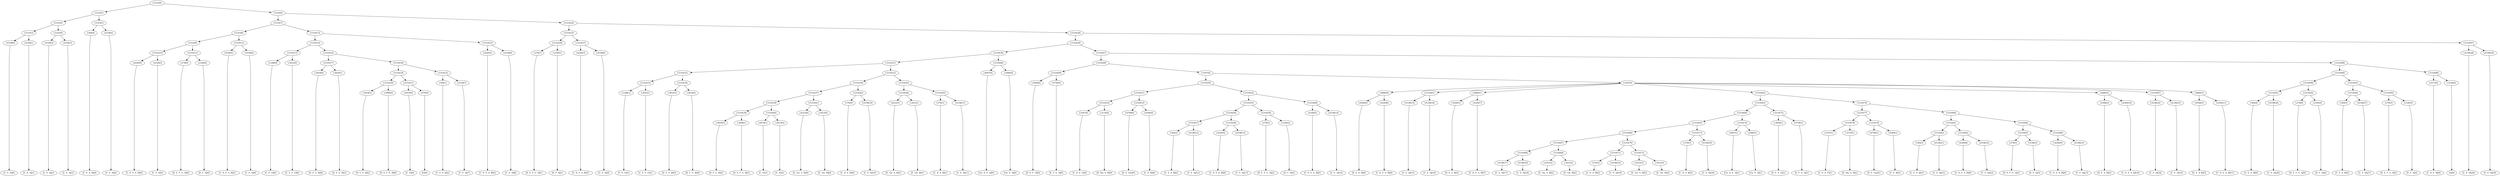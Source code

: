 digraph sample{
"L4338(0)"->"[C  E  A](0)"
"L4338(1)"->"[C  E  A](1)"
"L5310(3)"->"L4338(0)"
"L5310(3)"->"L4338(1)"
"L4338(2)"->"[C  E  A](2)"
"L4338(3)"->"[C  E  A](3)"
"L5310(4)"->"L4338(2)"
"L5310(4)"->"L4338(3)"
"L5310(2)"->"L5310(3)"
"L5310(2)"->"L5310(4)"
"L564(0)"->"[C  E  A  B](0)"
"L4338(4)"->"[C  E  A](4)"
"L5310(5)"->"L564(0)"
"L5310(5)"->"L4338(4)"
"L5310(1)"->"L5310(2)"
"L5310(1)"->"L5310(5)"
"L4240(0)"->"[C  D  E  A  B](0)"
"L4338(5)"->"[C  E  A](5)"
"L5310(10)"->"L4240(0)"
"L5310(10)"->"L4338(5)"
"L278(0)"->"[D  E  F  G  A](0)"
"L2340(0)"->"[D  F  A](0)"
"L5310(11)"->"L278(0)"
"L5310(11)"->"L2340(0)"
"L5310(9)"->"L5310(10)"
"L5310(9)"->"L5310(11)"
"L4240(1)"->"[C  D  E  A  B](1)"
"L4338(6)"->"[C  E  A](6)"
"L5310(12)"->"L4240(1)"
"L5310(12)"->"L4338(6)"
"L5310(8)"->"L5310(9)"
"L5310(8)"->"L5310(12)"
"L1286(0)"->"[C  E  G](0)"
"L3023(0)"->"[C  E  F  G](0)"
"L5310(15)"->"L1286(0)"
"L5310(15)"->"L3023(0)"
"L3818(0)"->"[D  F  G  B](0)"
"L3818(1)"->"[D  F  G  B](1)"
"L5310(17)"->"L3818(0)"
"L5310(17)"->"L3818(1)"
"L3818(2)"->"[D  F  G  B](2)"
"L3008(0)"->"[D  E  F  G  B](0)"
"L5310(20)"->"L3818(2)"
"L5310(20)"->"L3008(0)"
"L4419(0)"->"[C  E](0)"
"L676(0)"->"[E](0)"
"L5310(21)"->"L4419(0)"
"L5310(21)"->"L676(0)"
"L5310(19)"->"L5310(20)"
"L5310(19)"->"L5310(21)"
"L564(1)"->"[C  E  A  B](1)"
"L4338(7)"->"[C  E  A](7)"
"L5310(22)"->"L564(1)"
"L5310(22)"->"L4338(7)"
"L5310(18)"->"L5310(19)"
"L5310(18)"->"L5310(22)"
"L5310(16)"->"L5310(17)"
"L5310(16)"->"L5310(18)"
"L5310(14)"->"L5310(15)"
"L5310(14)"->"L5310(16)"
"L4240(2)"->"[C  D  E  A  B](2)"
"L4338(8)"->"[C  E  A](8)"
"L5310(23)"->"L4240(2)"
"L5310(23)"->"L4338(8)"
"L5310(13)"->"L5310(14)"
"L5310(13)"->"L5310(23)"
"L5310(7)"->"L5310(8)"
"L5310(7)"->"L5310(13)"
"L278(1)"->"[D  E  F  G  A](1)"
"L2340(1)"->"[D  F  A](1)"
"L5310(26)"->"L278(1)"
"L5310(26)"->"L2340(1)"
"L4240(3)"->"[C  D  E  A  B](3)"
"L4338(9)"->"[C  E  A](9)"
"L5310(27)"->"L4240(3)"
"L5310(27)"->"L4338(9)"
"L5310(25)"->"L5310(26)"
"L5310(25)"->"L5310(27)"
"L1286(1)"->"[C  E  G](1)"
"L3023(1)"->"[C  E  F  G](1)"
"L5310(33)"->"L1286(1)"
"L5310(33)"->"L3023(1)"
"L3818(3)"->"[D  F  G  B](3)"
"L3818(4)"->"[D  F  G  B](4)"
"L5310(34)"->"L3818(3)"
"L5310(34)"->"L3818(4)"
"L5310(32)"->"L5310(33)"
"L5310(32)"->"L5310(34)"
"L3818(5)"->"[D  F  G  B](5)"
"L3008(1)"->"[D  E  F  G  B](1)"
"L5310(39)"->"L3818(5)"
"L5310(39)"->"L3008(1)"
"L4419(1)"->"[C  E](1)"
"L4419(2)"->"[C  E](2)"
"L5310(40)"->"L4419(1)"
"L5310(40)"->"L4419(2)"
"L5310(38)"->"L5310(39)"
"L5310(38)"->"L5310(40)"
"L4252(0)"->"[E  Gis  A  B](0)"
"L3423(0)"->"[E  Gis  B](0)"
"L5310(41)"->"L4252(0)"
"L5310(41)"->"L3423(0)"
"L5310(37)"->"L5310(38)"
"L5310(37)"->"L5310(41)"
"L576(0)"->"[C  D  A  B](0)"
"L4338(10)"->"[C  E  A](10)"
"L5310(42)"->"L576(0)"
"L5310(42)"->"L4338(10)"
"L5310(36)"->"L5310(37)"
"L5310(36)"->"L5310(42)"
"L4252(1)"->"[E  Gis  A  B](1)"
"L3423(1)"->"[E  Gis  B](1)"
"L5310(44)"->"L4252(1)"
"L5310(44)"->"L3423(1)"
"L576(1)"->"[C  D  A  B](1)"
"L4338(11)"->"[C  E  A](11)"
"L5310(45)"->"L576(1)"
"L5310(45)"->"L4338(11)"
"L5310(43)"->"L5310(44)"
"L5310(43)"->"L5310(45)"
"L5310(35)"->"L5310(36)"
"L5310(35)"->"L5310(43)"
"L5310(31)"->"L5310(32)"
"L5310(31)"->"L5310(35)"
"L4067(0)"->"[Cis  D  E  A](0)"
"L2060(0)"->"[Cis  E  A](0)"
"L5310(46)"->"L4067(0)"
"L5310(46)"->"L2060(0)"
"L5310(30)"->"L5310(31)"
"L5310(30)"->"L5310(46)"
"L3858(0)"->"[D  E  F  G](0)"
"L4756(0)"->"[E  F  G  A](0)"
"L5310(49)"->"L3858(0)"
"L5310(49)"->"L4756(0)"
"L2307(0)"->"[C  D  E  F](0)"
"L3119(0)"->"[D  Dis  A  B](0)"
"L5310(52)"->"L2307(0)"
"L5310(52)"->"L3119(0)"
"L4799(0)"->"[D  E  Gis](0)"
"L4364(0)"->"[C  E  B](0)"
"L5310(53)"->"L4799(0)"
"L5310(53)"->"L4364(0)"
"L5310(51)"->"L5310(52)"
"L5310(51)"->"L5310(53)"
"L564(2)"->"[C  E  A  B](2)"
"L4338(12)"->"[C  E  A](12)"
"L5310(57)"->"L564(2)"
"L5310(57)"->"L4338(12)"
"L4240(4)"->"[C  D  E  A  B](4)"
"L4338(13)"->"[C  E  A](13)"
"L5310(58)"->"L4240(4)"
"L5310(58)"->"L4338(13)"
"L5310(56)"->"L5310(57)"
"L5310(56)"->"L5310(58)"
"L278(2)"->"[D  E  F  G  A](2)"
"L2340(2)"->"[D  F  A](2)"
"L5310(59)"->"L278(2)"
"L5310(59)"->"L2340(2)"
"L5310(55)"->"L5310(56)"
"L5310(55)"->"L5310(59)"
"L4240(5)"->"[C  D  E  A  B](5)"
"L4338(14)"->"[C  E  A](14)"
"L5310(60)"->"L4240(5)"
"L5310(60)"->"L4338(14)"
"L5310(54)"->"L5310(55)"
"L5310(54)"->"L5310(60)"
"L5310(50)"->"L5310(51)"
"L5310(50)"->"L5310(54)"
"L4566(0)"->"[D  E  A  B](0)"
"L4240(6)"->"[C  D  E  A  B](6)"
"L4880(0)"->"L4566(0)"
"L4880(0)"->"L4240(6)"
"L4338(15)"->"[C  E  A](15)"
"L4338(16)"->"[C  E  A](16)"
"L5310(61)"->"L4338(15)"
"L5310(61)"->"L4338(16)"
"L4566(1)"->"[D  E  A  B](1)"
"L4240(7)"->"[C  D  E  A  B](7)"
"L4880(1)"->"L4566(1)"
"L4880(1)"->"L4240(7)"
"L4338(17)"->"[C  E  A](17)"
"L4338(18)"->"[C  E  A](18)"
"L5310(68)"->"L4338(17)"
"L5310(68)"->"L4338(18)"
"L4252(2)"->"[E  Gis  A  B](2)"
"L3423(2)"->"[E  Gis  B](2)"
"L5310(69)"->"L4252(2)"
"L5310(69)"->"L3423(2)"
"L5310(67)"->"L5310(68)"
"L5310(67)"->"L5310(69)"
"L576(2)"->"[C  D  A  B](2)"
"L4338(19)"->"[C  E  A](19)"
"L5310(71)"->"L576(2)"
"L5310(71)"->"L4338(19)"
"L4252(3)"->"[E  Gis  A  B](3)"
"L3423(3)"->"[E  Gis  B](3)"
"L5310(72)"->"L4252(3)"
"L5310(72)"->"L3423(3)"
"L5310(70)"->"L5310(71)"
"L5310(70)"->"L5310(72)"
"L5310(66)"->"L5310(67)"
"L5310(66)"->"L5310(70)"
"L576(3)"->"[C  D  A  B](3)"
"L4338(20)"->"[C  E  A](20)"
"L5310(73)"->"L576(3)"
"L5310(73)"->"L4338(20)"
"L5310(65)"->"L5310(66)"
"L5310(65)"->"L5310(73)"
"L4067(1)"->"[Cis  D  E  A](1)"
"L2060(1)"->"[Cis  E  A](1)"
"L5310(74)"->"L4067(1)"
"L5310(74)"->"L2060(1)"
"L5310(64)"->"L5310(65)"
"L5310(64)"->"L5310(74)"
"L3858(1)"->"[D  E  F  G](1)"
"L4756(1)"->"[E  F  G  A](1)"
"L5310(75)"->"L3858(1)"
"L5310(75)"->"L4756(1)"
"L5310(63)"->"L5310(64)"
"L5310(63)"->"L5310(75)"
"L2307(1)"->"[C  D  E  F](1)"
"L3119(1)"->"[D  Dis  A  B](1)"
"L5310(78)"->"L2307(1)"
"L5310(78)"->"L3119(1)"
"L4799(1)"->"[D  E  Gis](1)"
"L4364(1)"->"[C  E  B](1)"
"L5310(79)"->"L4799(1)"
"L5310(79)"->"L4364(1)"
"L5310(77)"->"L5310(78)"
"L5310(77)"->"L5310(79)"
"L564(3)"->"[C  E  A  B](3)"
"L4338(21)"->"[C  E  A](21)"
"L5310(82)"->"L564(3)"
"L5310(82)"->"L4338(21)"
"L4240(8)"->"[C  D  E  A  B](8)"
"L4338(22)"->"[C  E  A](22)"
"L5310(83)"->"L4240(8)"
"L5310(83)"->"L4338(22)"
"L5310(81)"->"L5310(82)"
"L5310(81)"->"L5310(83)"
"L278(3)"->"[D  E  F  G  A](3)"
"L2340(3)"->"[D  F  A](3)"
"L5310(85)"->"L278(3)"
"L5310(85)"->"L2340(3)"
"L4240(9)"->"[C  D  E  A  B](9)"
"L4338(23)"->"[C  E  A](23)"
"L5310(86)"->"L4240(9)"
"L5310(86)"->"L4338(23)"
"L5310(84)"->"L5310(85)"
"L5310(84)"->"L5310(86)"
"L5310(80)"->"L5310(81)"
"L5310(80)"->"L5310(84)"
"L5310(76)"->"L5310(77)"
"L5310(76)"->"L5310(80)"
"L5310(62)"->"L5310(63)"
"L5310(62)"->"L5310(76)"
"L4566(2)"->"[D  E  A  B](2)"
"L4240(10)"->"[C  D  E  A  B](10)"
"L4880(2)"->"L4566(2)"
"L4880(2)"->"L4240(10)"
"L4338(24)"->"[C  E  A](24)"
"L4338(25)"->"[C  E  A](25)"
"L5310(87)"->"L4338(24)"
"L5310(87)"->"L4338(25)"
"L4566(3)"->"[D  E  A  B](3)"
"L4240(11)"->"[C  D  E  A  B](11)"
"L4880(3)"->"L4566(3)"
"L4880(3)"->"L4240(11)"
"L5287(0)"->"L4880(0)"
"L5287(0)"->"L5310(61)"
"L5287(0)"->"L4880(1)"
"L5287(0)"->"L5310(62)"
"L5287(0)"->"L4880(2)"
"L5287(0)"->"L5310(87)"
"L5287(0)"->"L4880(3)"
"L5307(0)"->"L5310(50)"
"L5307(0)"->"L5287(0)"
"L5310(48)"->"L5310(49)"
"L5310(48)"->"L5307(0)"
"L564(4)"->"[C  E  A  B](4)"
"L4338(26)"->"[C  E  A](26)"
"L5310(91)"->"L564(4)"
"L5310(91)"->"L4338(26)"
"L278(4)"->"[D  E  F  G  A](4)"
"L2340(4)"->"[D  F  A](4)"
"L5310(92)"->"L278(4)"
"L5310(92)"->"L2340(4)"
"L5310(90)"->"L5310(91)"
"L5310(90)"->"L5310(92)"
"L564(5)"->"[C  E  A  B](5)"
"L4338(27)"->"[C  E  A](27)"
"L5310(94)"->"L564(5)"
"L5310(94)"->"L4338(27)"
"L278(5)"->"[D  E  F  G  A](5)"
"L2340(5)"->"[D  F  A](5)"
"L5310(95)"->"L278(5)"
"L5310(95)"->"L2340(5)"
"L5310(93)"->"L5310(94)"
"L5310(93)"->"L5310(95)"
"L5310(89)"->"L5310(90)"
"L5310(89)"->"L5310(93)"
"L5273(0)"->"[C  D  E  B](0)"
"L3236(0)"->"[A](0)"
"L5310(96)"->"L5273(0)"
"L5310(96)"->"L3236(0)"
"L5310(88)"->"L5310(89)"
"L5310(88)"->"L5310(96)"
"L5310(47)"->"L5310(48)"
"L5310(47)"->"L5310(88)"
"L5310(29)"->"L5310(30)"
"L5310(29)"->"L5310(47)"
"L4338(28)"->"[C  E  A](28)"
"L4338(29)"->"[C  E  A](29)"
"L5310(97)"->"L4338(28)"
"L5310(97)"->"L4338(29)"
"L5310(28)"->"L5310(29)"
"L5310(28)"->"L5310(97)"
"L5310(24)"->"L5310(25)"
"L5310(24)"->"L5310(28)"
"L5310(6)"->"L5310(7)"
"L5310(6)"->"L5310(24)"
"L5310(0)"->"L5310(1)"
"L5310(0)"->"L5310(6)"
{rank = min; "L5310(0)"}
{rank = same; "L5310(1)"; "L5310(6)";}
{rank = same; "L5310(2)"; "L5310(5)"; "L5310(7)"; "L5310(24)";}
{rank = same; "L5310(3)"; "L5310(4)"; "L564(0)"; "L4338(4)"; "L5310(8)"; "L5310(13)"; "L5310(25)"; "L5310(28)";}
{rank = same; "L4338(0)"; "L4338(1)"; "L4338(2)"; "L4338(3)"; "L5310(9)"; "L5310(12)"; "L5310(14)"; "L5310(23)"; "L5310(26)"; "L5310(27)"; "L5310(29)"; "L5310(97)";}
{rank = same; "L5310(10)"; "L5310(11)"; "L4240(1)"; "L4338(6)"; "L5310(15)"; "L5310(16)"; "L4240(2)"; "L4338(8)"; "L278(1)"; "L2340(1)"; "L4240(3)"; "L4338(9)"; "L5310(30)"; "L5310(47)"; "L4338(28)"; "L4338(29)";}
{rank = same; "L4240(0)"; "L4338(5)"; "L278(0)"; "L2340(0)"; "L1286(0)"; "L3023(0)"; "L5310(17)"; "L5310(18)"; "L5310(31)"; "L5310(46)"; "L5310(48)"; "L5310(88)";}
{rank = same; "L3818(0)"; "L3818(1)"; "L5310(19)"; "L5310(22)"; "L5310(32)"; "L5310(35)"; "L4067(0)"; "L2060(0)"; "L5310(49)"; "L5307(0)"; "L5310(89)"; "L5310(96)";}
{rank = same; "L5310(20)"; "L5310(21)"; "L564(1)"; "L4338(7)"; "L5310(33)"; "L5310(34)"; "L5310(36)"; "L5310(43)"; "L3858(0)"; "L4756(0)"; "L5310(50)"; "L5287(0)"; "L5310(90)"; "L5310(93)"; "L5273(0)"; "L3236(0)";}
{rank = same; "L3818(2)"; "L3008(0)"; "L4419(0)"; "L676(0)"; "L1286(1)"; "L3023(1)"; "L3818(3)"; "L3818(4)"; "L5310(37)"; "L5310(42)"; "L5310(44)"; "L5310(45)"; "L5310(51)"; "L5310(54)"; "L4880(0)"; "L5310(61)"; "L4880(1)"; "L5310(62)"; "L4880(2)"; "L5310(87)"; "L4880(3)"; "L5310(91)"; "L5310(92)"; "L5310(94)"; "L5310(95)";}
{rank = same; "L5310(38)"; "L5310(41)"; "L576(0)"; "L4338(10)"; "L4252(1)"; "L3423(1)"; "L576(1)"; "L4338(11)"; "L5310(52)"; "L5310(53)"; "L5310(55)"; "L5310(60)"; "L4566(0)"; "L4240(6)"; "L4338(15)"; "L4338(16)"; "L4566(1)"; "L4240(7)"; "L5310(63)"; "L5310(76)"; "L4566(2)"; "L4240(10)"; "L4338(24)"; "L4338(25)"; "L4566(3)"; "L4240(11)"; "L564(4)"; "L4338(26)"; "L278(4)"; "L2340(4)"; "L564(5)"; "L4338(27)"; "L278(5)"; "L2340(5)";}
{rank = same; "L5310(39)"; "L5310(40)"; "L4252(0)"; "L3423(0)"; "L2307(0)"; "L3119(0)"; "L4799(0)"; "L4364(0)"; "L5310(56)"; "L5310(59)"; "L4240(5)"; "L4338(14)"; "L5310(64)"; "L5310(75)"; "L5310(77)"; "L5310(80)";}
{rank = same; "L3818(5)"; "L3008(1)"; "L4419(1)"; "L4419(2)"; "L5310(57)"; "L5310(58)"; "L278(2)"; "L2340(2)"; "L5310(65)"; "L5310(74)"; "L3858(1)"; "L4756(1)"; "L5310(78)"; "L5310(79)"; "L5310(81)"; "L5310(84)";}
{rank = same; "L564(2)"; "L4338(12)"; "L4240(4)"; "L4338(13)"; "L5310(66)"; "L5310(73)"; "L4067(1)"; "L2060(1)"; "L2307(1)"; "L3119(1)"; "L4799(1)"; "L4364(1)"; "L5310(82)"; "L5310(83)"; "L5310(85)"; "L5310(86)";}
{rank = same; "L5310(67)"; "L5310(70)"; "L576(3)"; "L4338(20)"; "L564(3)"; "L4338(21)"; "L4240(8)"; "L4338(22)"; "L278(3)"; "L2340(3)"; "L4240(9)"; "L4338(23)";}
{rank = same; "L5310(68)"; "L5310(69)"; "L5310(71)"; "L5310(72)";}
{rank = same; "L4338(17)"; "L4338(18)"; "L4252(2)"; "L3423(2)"; "L576(2)"; "L4338(19)"; "L4252(3)"; "L3423(3)";}
{rank = max; "[A](0)"; "[C  D  A  B](0)"; "[C  D  A  B](1)"; "[C  D  A  B](2)"; "[C  D  A  B](3)"; "[C  D  E  A  B](0)"; "[C  D  E  A  B](1)"; "[C  D  E  A  B](10)"; "[C  D  E  A  B](11)"; "[C  D  E  A  B](2)"; "[C  D  E  A  B](3)"; "[C  D  E  A  B](4)"; "[C  D  E  A  B](5)"; "[C  D  E  A  B](6)"; "[C  D  E  A  B](7)"; "[C  D  E  A  B](8)"; "[C  D  E  A  B](9)"; "[C  D  E  B](0)"; "[C  D  E  F](0)"; "[C  D  E  F](1)"; "[C  E  A  B](0)"; "[C  E  A  B](1)"; "[C  E  A  B](2)"; "[C  E  A  B](3)"; "[C  E  A  B](4)"; "[C  E  A  B](5)"; "[C  E  A](0)"; "[C  E  A](1)"; "[C  E  A](10)"; "[C  E  A](11)"; "[C  E  A](12)"; "[C  E  A](13)"; "[C  E  A](14)"; "[C  E  A](15)"; "[C  E  A](16)"; "[C  E  A](17)"; "[C  E  A](18)"; "[C  E  A](19)"; "[C  E  A](2)"; "[C  E  A](20)"; "[C  E  A](21)"; "[C  E  A](22)"; "[C  E  A](23)"; "[C  E  A](24)"; "[C  E  A](25)"; "[C  E  A](26)"; "[C  E  A](27)"; "[C  E  A](28)"; "[C  E  A](29)"; "[C  E  A](3)"; "[C  E  A](4)"; "[C  E  A](5)"; "[C  E  A](6)"; "[C  E  A](7)"; "[C  E  A](8)"; "[C  E  A](9)"; "[C  E  B](0)"; "[C  E  B](1)"; "[C  E  F  G](0)"; "[C  E  F  G](1)"; "[C  E  G](0)"; "[C  E  G](1)"; "[C  E](0)"; "[C  E](1)"; "[C  E](2)"; "[Cis  D  E  A](0)"; "[Cis  D  E  A](1)"; "[Cis  E  A](0)"; "[Cis  E  A](1)"; "[D  Dis  A  B](0)"; "[D  Dis  A  B](1)"; "[D  E  A  B](0)"; "[D  E  A  B](1)"; "[D  E  A  B](2)"; "[D  E  A  B](3)"; "[D  E  F  G  A](0)"; "[D  E  F  G  A](1)"; "[D  E  F  G  A](2)"; "[D  E  F  G  A](3)"; "[D  E  F  G  A](4)"; "[D  E  F  G  A](5)"; "[D  E  F  G  B](0)"; "[D  E  F  G  B](1)"; "[D  E  F  G](0)"; "[D  E  F  G](1)"; "[D  E  Gis](0)"; "[D  E  Gis](1)"; "[D  F  A](0)"; "[D  F  A](1)"; "[D  F  A](2)"; "[D  F  A](3)"; "[D  F  A](4)"; "[D  F  A](5)"; "[D  F  G  B](0)"; "[D  F  G  B](1)"; "[D  F  G  B](2)"; "[D  F  G  B](3)"; "[D  F  G  B](4)"; "[D  F  G  B](5)"; "[E  F  G  A](0)"; "[E  F  G  A](1)"; "[E  Gis  A  B](0)"; "[E  Gis  A  B](1)"; "[E  Gis  A  B](2)"; "[E  Gis  A  B](3)"; "[E  Gis  B](0)"; "[E  Gis  B](1)"; "[E  Gis  B](2)"; "[E  Gis  B](3)"; "[E](0)";}
}